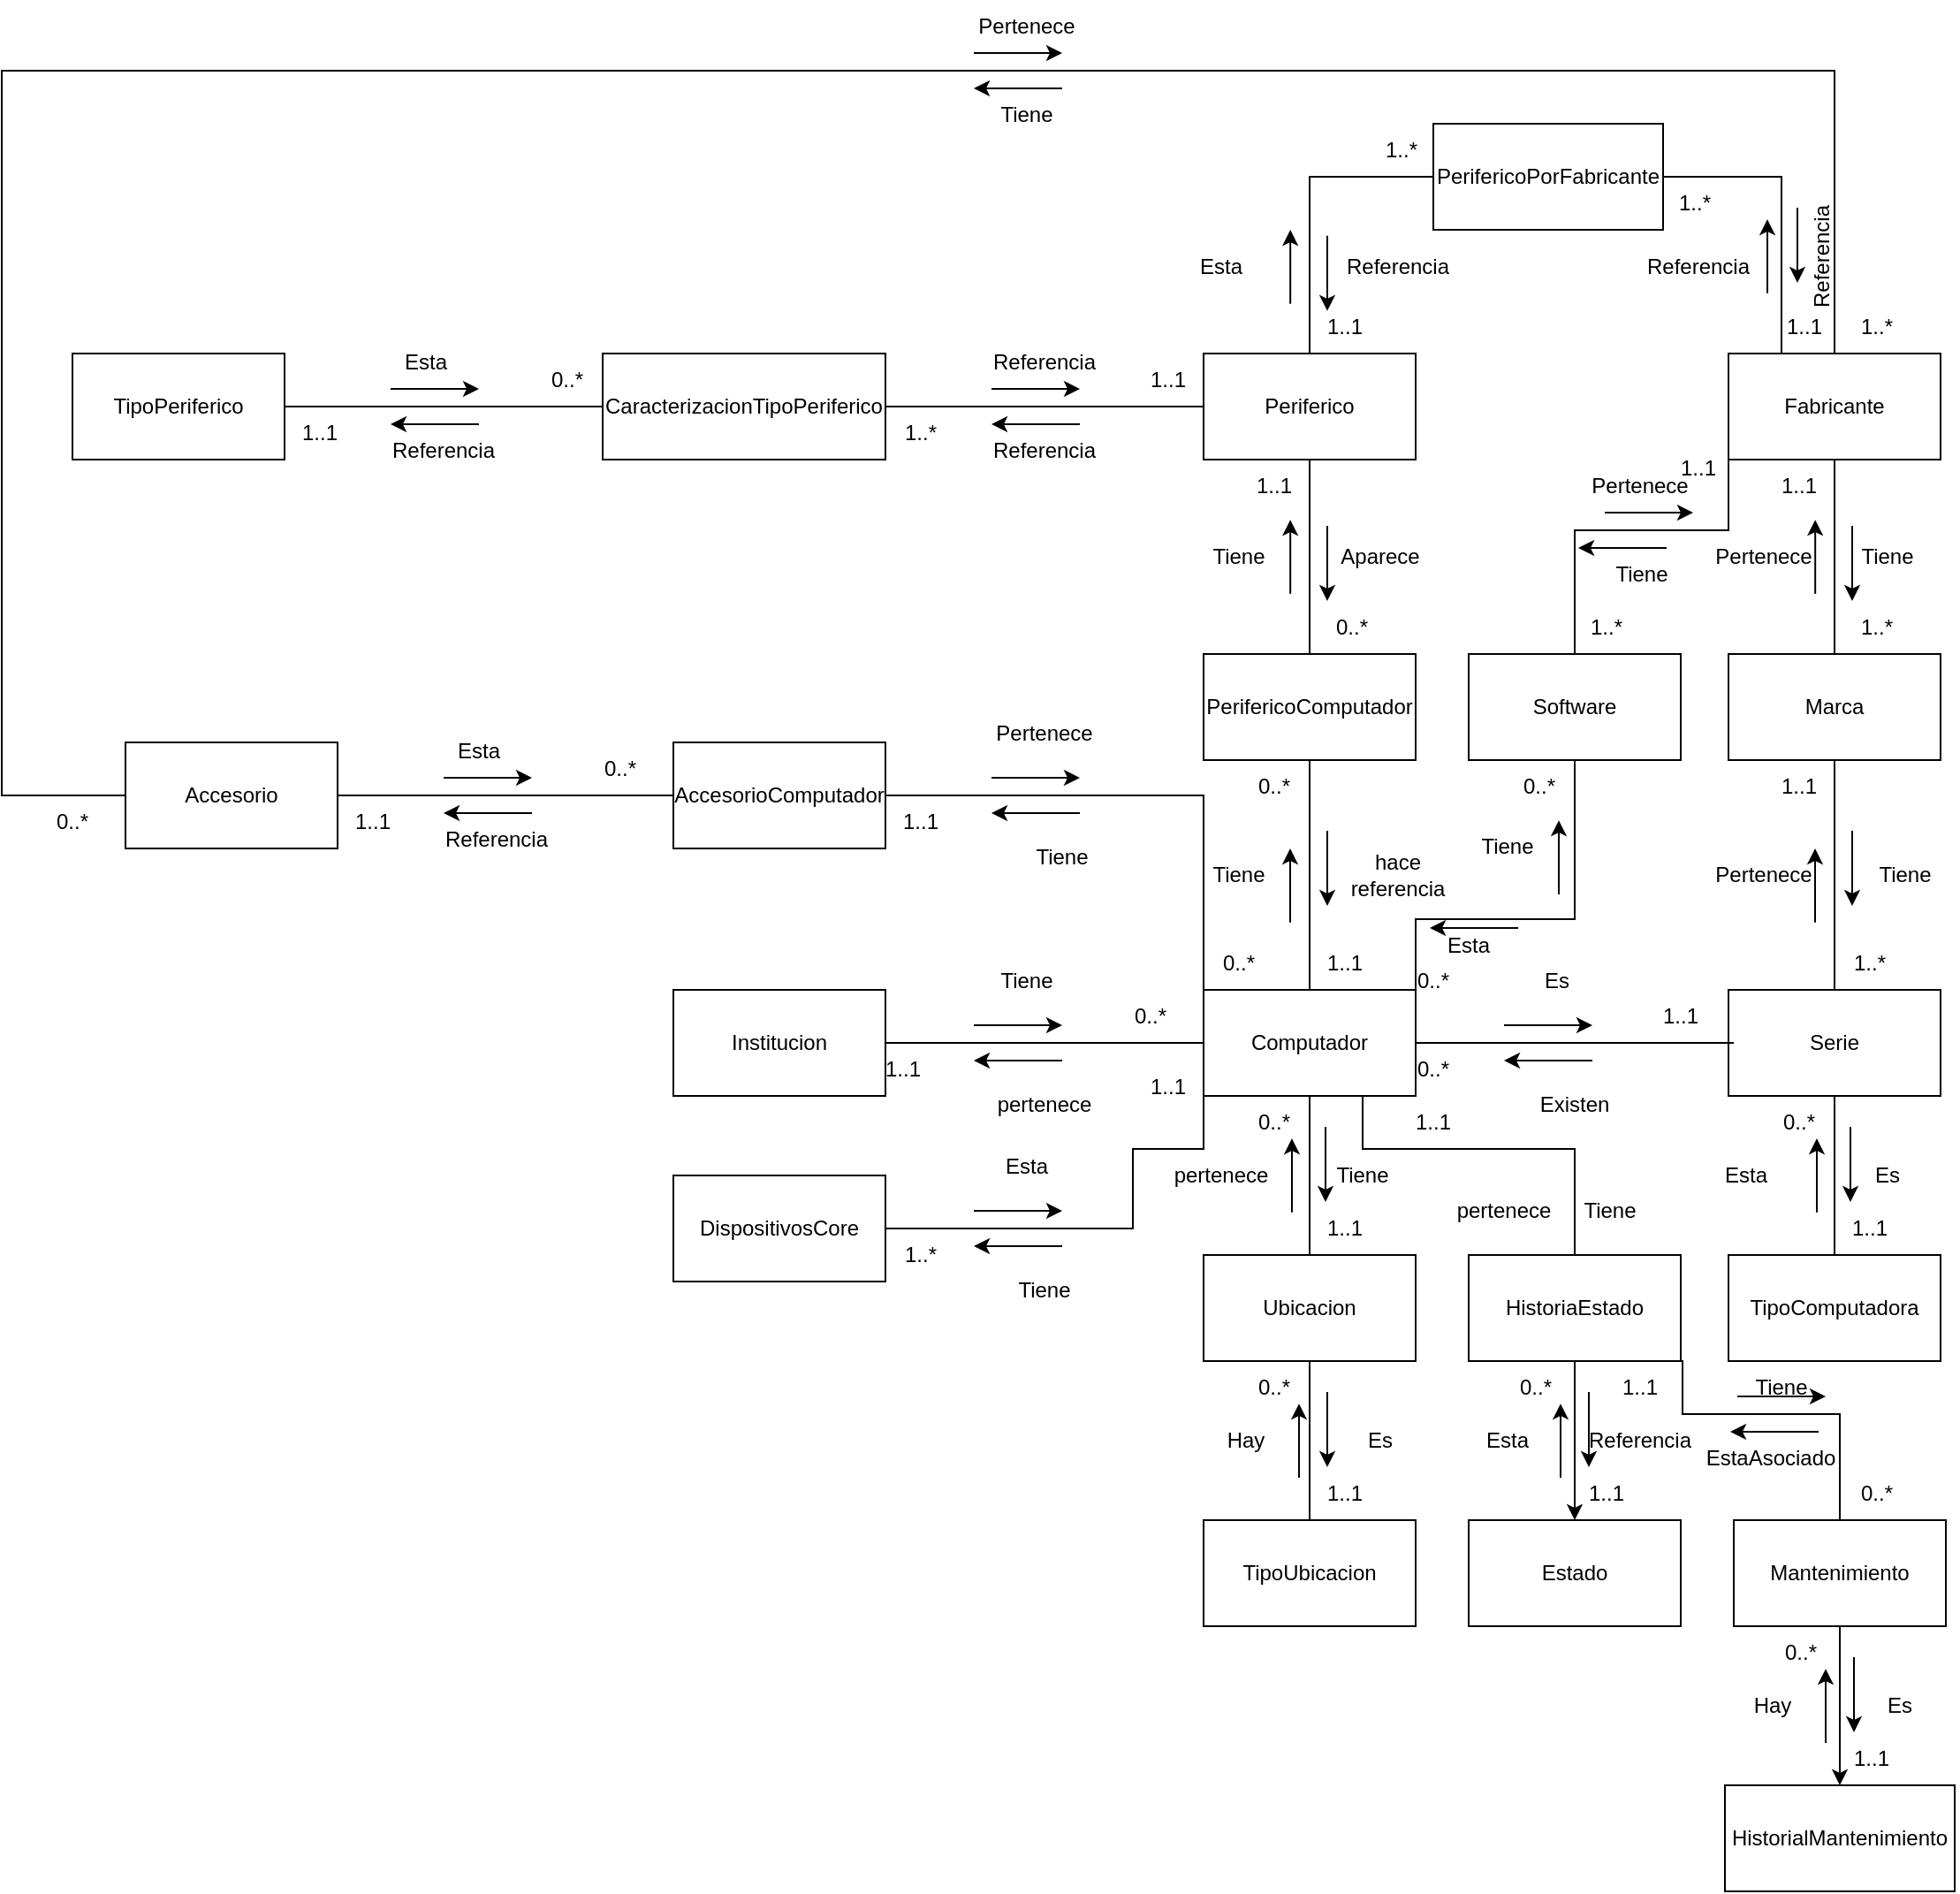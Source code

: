 <mxfile version="23.0.2" type="device">
  <diagram name="Página-1" id="yrsyF7xbTW9cKV-mN7vM">
    <mxGraphModel dx="1707" dy="1727" grid="1" gridSize="10" guides="1" tooltips="1" connect="1" arrows="1" fold="1" page="1" pageScale="1" pageWidth="827" pageHeight="1169" background="none" math="0" shadow="0">
      <root>
        <mxCell id="0" />
        <mxCell id="1" parent="0" />
        <mxCell id="p-P-bQlWlqY3-Nhq7Zaw-13" style="edgeStyle=orthogonalEdgeStyle;rounded=0;orthogonalLoop=1;jettySize=auto;html=1;exitX=0.5;exitY=1;exitDx=0;exitDy=0;endArrow=none;endFill=0;" parent="1" source="p-P-bQlWlqY3-Nhq7Zaw-1" target="p-P-bQlWlqY3-Nhq7Zaw-12" edge="1">
          <mxGeometry relative="1" as="geometry" />
        </mxCell>
        <mxCell id="p-P-bQlWlqY3-Nhq7Zaw-64" style="edgeStyle=orthogonalEdgeStyle;rounded=0;orthogonalLoop=1;jettySize=auto;html=1;exitX=1;exitY=0.5;exitDx=0;exitDy=0;entryX=0;entryY=0.5;entryDx=0;entryDy=0;endArrow=none;endFill=0;" parent="1" source="p-P-bQlWlqY3-Nhq7Zaw-1" target="p-P-bQlWlqY3-Nhq7Zaw-63" edge="1">
          <mxGeometry relative="1" as="geometry" />
        </mxCell>
        <mxCell id="p-P-bQlWlqY3-Nhq7Zaw-150" style="edgeStyle=orthogonalEdgeStyle;rounded=0;orthogonalLoop=1;jettySize=auto;html=1;exitX=0.75;exitY=1;exitDx=0;exitDy=0;entryX=0.5;entryY=0;entryDx=0;entryDy=0;endArrow=none;endFill=0;" parent="1" source="p-P-bQlWlqY3-Nhq7Zaw-1" target="p-P-bQlWlqY3-Nhq7Zaw-147" edge="1">
          <mxGeometry relative="1" as="geometry">
            <Array as="points">
              <mxPoint x="480" y="250" />
              <mxPoint x="600" y="250" />
            </Array>
          </mxGeometry>
        </mxCell>
        <mxCell id="p-P-bQlWlqY3-Nhq7Zaw-1" value="Computador" style="rounded=0;whiteSpace=wrap;html=1;" parent="1" vertex="1">
          <mxGeometry x="390" y="160" width="120" height="60" as="geometry" />
        </mxCell>
        <mxCell id="p-P-bQlWlqY3-Nhq7Zaw-3" style="edgeStyle=orthogonalEdgeStyle;rounded=0;orthogonalLoop=1;jettySize=auto;html=1;exitX=1;exitY=0.5;exitDx=0;exitDy=0;entryX=0;entryY=0.5;entryDx=0;entryDy=0;endArrow=none;endFill=0;" parent="1" source="p-P-bQlWlqY3-Nhq7Zaw-2" target="p-P-bQlWlqY3-Nhq7Zaw-1" edge="1">
          <mxGeometry relative="1" as="geometry" />
        </mxCell>
        <mxCell id="p-P-bQlWlqY3-Nhq7Zaw-2" value="Institucion" style="rounded=0;whiteSpace=wrap;html=1;" parent="1" vertex="1">
          <mxGeometry x="90" y="160" width="120" height="60" as="geometry" />
        </mxCell>
        <mxCell id="p-P-bQlWlqY3-Nhq7Zaw-4" value="0..*" style="text;html=1;align=center;verticalAlign=middle;whiteSpace=wrap;rounded=0;" parent="1" vertex="1">
          <mxGeometry x="330" y="160" width="60" height="30" as="geometry" />
        </mxCell>
        <mxCell id="p-P-bQlWlqY3-Nhq7Zaw-6" value="Tiene" style="text;html=1;align=center;verticalAlign=middle;whiteSpace=wrap;rounded=0;" parent="1" vertex="1">
          <mxGeometry x="260" y="140" width="60" height="30" as="geometry" />
        </mxCell>
        <mxCell id="p-P-bQlWlqY3-Nhq7Zaw-7" value="" style="endArrow=classic;html=1;rounded=0;" parent="1" edge="1">
          <mxGeometry width="50" height="50" relative="1" as="geometry">
            <mxPoint x="260" y="180" as="sourcePoint" />
            <mxPoint x="310" y="180" as="targetPoint" />
          </mxGeometry>
        </mxCell>
        <mxCell id="p-P-bQlWlqY3-Nhq7Zaw-9" value="pertenece" style="text;html=1;align=center;verticalAlign=middle;whiteSpace=wrap;rounded=0;" parent="1" vertex="1">
          <mxGeometry x="270" y="210" width="60" height="30" as="geometry" />
        </mxCell>
        <mxCell id="p-P-bQlWlqY3-Nhq7Zaw-10" value="" style="endArrow=classic;html=1;rounded=0;" parent="1" edge="1">
          <mxGeometry width="50" height="50" relative="1" as="geometry">
            <mxPoint x="310" y="200" as="sourcePoint" />
            <mxPoint x="260" y="200" as="targetPoint" />
          </mxGeometry>
        </mxCell>
        <mxCell id="p-P-bQlWlqY3-Nhq7Zaw-11" value="1..1" style="text;html=1;align=center;verticalAlign=middle;whiteSpace=wrap;rounded=0;" parent="1" vertex="1">
          <mxGeometry x="190" y="190" width="60" height="30" as="geometry" />
        </mxCell>
        <mxCell id="p-P-bQlWlqY3-Nhq7Zaw-18" style="edgeStyle=orthogonalEdgeStyle;rounded=0;orthogonalLoop=1;jettySize=auto;html=1;exitX=0.5;exitY=1;exitDx=0;exitDy=0;endArrow=none;endFill=0;" parent="1" source="p-P-bQlWlqY3-Nhq7Zaw-12" target="p-P-bQlWlqY3-Nhq7Zaw-17" edge="1">
          <mxGeometry relative="1" as="geometry" />
        </mxCell>
        <mxCell id="p-P-bQlWlqY3-Nhq7Zaw-12" value="Ubicacion" style="rounded=0;whiteSpace=wrap;html=1;" parent="1" vertex="1">
          <mxGeometry x="390" y="310" width="120" height="60" as="geometry" />
        </mxCell>
        <mxCell id="p-P-bQlWlqY3-Nhq7Zaw-14" value="Tiene" style="text;html=1;align=center;verticalAlign=middle;whiteSpace=wrap;rounded=0;" parent="1" vertex="1">
          <mxGeometry x="450" y="250" width="60" height="30" as="geometry" />
        </mxCell>
        <mxCell id="p-P-bQlWlqY3-Nhq7Zaw-15" value="0..*" style="text;html=1;align=center;verticalAlign=middle;whiteSpace=wrap;rounded=0;" parent="1" vertex="1">
          <mxGeometry x="400" y="220" width="60" height="30" as="geometry" />
        </mxCell>
        <mxCell id="p-P-bQlWlqY3-Nhq7Zaw-16" value="1..1" style="text;html=1;align=center;verticalAlign=middle;whiteSpace=wrap;rounded=0;" parent="1" vertex="1">
          <mxGeometry x="440" y="280" width="60" height="30" as="geometry" />
        </mxCell>
        <mxCell id="p-P-bQlWlqY3-Nhq7Zaw-17" value="TipoUbicacion" style="rounded=0;whiteSpace=wrap;html=1;" parent="1" vertex="1">
          <mxGeometry x="390" y="460" width="120" height="60" as="geometry" />
        </mxCell>
        <mxCell id="p-P-bQlWlqY3-Nhq7Zaw-19" value="Es" style="text;html=1;align=center;verticalAlign=middle;whiteSpace=wrap;rounded=0;" parent="1" vertex="1">
          <mxGeometry x="460" y="400" width="60" height="30" as="geometry" />
        </mxCell>
        <mxCell id="p-P-bQlWlqY3-Nhq7Zaw-20" value="" style="endArrow=classic;html=1;rounded=0;" parent="1" edge="1">
          <mxGeometry width="50" height="50" relative="1" as="geometry">
            <mxPoint x="459" y="237.5" as="sourcePoint" />
            <mxPoint x="459" y="280" as="targetPoint" />
          </mxGeometry>
        </mxCell>
        <mxCell id="p-P-bQlWlqY3-Nhq7Zaw-21" value="" style="endArrow=classic;html=1;rounded=0;" parent="1" edge="1">
          <mxGeometry width="50" height="50" relative="1" as="geometry">
            <mxPoint x="440" y="285.93" as="sourcePoint" />
            <mxPoint x="440" y="244.06" as="targetPoint" />
          </mxGeometry>
        </mxCell>
        <mxCell id="p-P-bQlWlqY3-Nhq7Zaw-22" value="0..*" style="text;html=1;align=center;verticalAlign=middle;whiteSpace=wrap;rounded=0;" parent="1" vertex="1">
          <mxGeometry x="400" y="370" width="60" height="30" as="geometry" />
        </mxCell>
        <mxCell id="p-P-bQlWlqY3-Nhq7Zaw-23" value="1..1" style="text;html=1;align=center;verticalAlign=middle;whiteSpace=wrap;rounded=0;" parent="1" vertex="1">
          <mxGeometry x="440" y="430" width="60" height="30" as="geometry" />
        </mxCell>
        <mxCell id="p-P-bQlWlqY3-Nhq7Zaw-24" value="pertenece" style="text;html=1;align=center;verticalAlign=middle;whiteSpace=wrap;rounded=0;" parent="1" vertex="1">
          <mxGeometry x="370" y="250" width="60" height="30" as="geometry" />
        </mxCell>
        <mxCell id="p-P-bQlWlqY3-Nhq7Zaw-25" value="Hay" style="text;html=1;align=center;verticalAlign=middle;whiteSpace=wrap;rounded=0;" parent="1" vertex="1">
          <mxGeometry x="384" y="400" width="60" height="30" as="geometry" />
        </mxCell>
        <mxCell id="p-P-bQlWlqY3-Nhq7Zaw-26" value="" style="endArrow=classic;html=1;rounded=0;" parent="1" edge="1">
          <mxGeometry width="50" height="50" relative="1" as="geometry">
            <mxPoint x="460" y="387.5" as="sourcePoint" />
            <mxPoint x="460" y="430" as="targetPoint" />
          </mxGeometry>
        </mxCell>
        <mxCell id="p-P-bQlWlqY3-Nhq7Zaw-27" value="" style="endArrow=classic;html=1;rounded=0;" parent="1" edge="1">
          <mxGeometry width="50" height="50" relative="1" as="geometry">
            <mxPoint x="444" y="435.94" as="sourcePoint" />
            <mxPoint x="444" y="394.07" as="targetPoint" />
          </mxGeometry>
        </mxCell>
        <mxCell id="p-P-bQlWlqY3-Nhq7Zaw-38" style="edgeStyle=orthogonalEdgeStyle;rounded=0;orthogonalLoop=1;jettySize=auto;html=1;exitX=0.5;exitY=1;exitDx=0;exitDy=0;endArrow=none;endFill=0;" parent="1" source="p-P-bQlWlqY3-Nhq7Zaw-28" target="p-P-bQlWlqY3-Nhq7Zaw-37" edge="1">
          <mxGeometry relative="1" as="geometry" />
        </mxCell>
        <mxCell id="DqDOSb0DmfIIJqgZ3HQb-17" style="edgeStyle=orthogonalEdgeStyle;rounded=0;orthogonalLoop=1;jettySize=auto;html=1;exitX=0.5;exitY=0;exitDx=0;exitDy=0;entryX=0;entryY=0.5;entryDx=0;entryDy=0;endArrow=none;endFill=0;" edge="1" parent="1" source="p-P-bQlWlqY3-Nhq7Zaw-28" target="DqDOSb0DmfIIJqgZ3HQb-16">
          <mxGeometry relative="1" as="geometry" />
        </mxCell>
        <mxCell id="p-P-bQlWlqY3-Nhq7Zaw-28" value="Periferico" style="rounded=0;whiteSpace=wrap;html=1;" parent="1" vertex="1">
          <mxGeometry x="390" y="-200" width="120" height="60" as="geometry" />
        </mxCell>
        <mxCell id="p-P-bQlWlqY3-Nhq7Zaw-31" value="Tiene" style="text;html=1;align=center;verticalAlign=middle;whiteSpace=wrap;rounded=0;" parent="1" vertex="1">
          <mxGeometry x="380" y="80" width="60" height="30" as="geometry" />
        </mxCell>
        <mxCell id="p-P-bQlWlqY3-Nhq7Zaw-32" value="hace referencia" style="text;html=1;align=center;verticalAlign=middle;whiteSpace=wrap;rounded=0;rotation=0;" parent="1" vertex="1">
          <mxGeometry x="470" y="80" width="60" height="30" as="geometry" />
        </mxCell>
        <mxCell id="p-P-bQlWlqY3-Nhq7Zaw-33" value="" style="endArrow=classic;html=1;rounded=0;" parent="1" edge="1">
          <mxGeometry width="50" height="50" relative="1" as="geometry">
            <mxPoint x="439" y="121.87" as="sourcePoint" />
            <mxPoint x="439" y="80" as="targetPoint" />
          </mxGeometry>
        </mxCell>
        <mxCell id="p-P-bQlWlqY3-Nhq7Zaw-34" value="" style="endArrow=classic;html=1;rounded=0;" parent="1" edge="1">
          <mxGeometry width="50" height="50" relative="1" as="geometry">
            <mxPoint x="460" y="70" as="sourcePoint" />
            <mxPoint x="460" y="112.5" as="targetPoint" />
          </mxGeometry>
        </mxCell>
        <mxCell id="p-P-bQlWlqY3-Nhq7Zaw-35" value="0..*" style="text;html=1;align=center;verticalAlign=middle;whiteSpace=wrap;rounded=0;" parent="1" vertex="1">
          <mxGeometry x="400" y="30" width="60" height="30" as="geometry" />
        </mxCell>
        <mxCell id="p-P-bQlWlqY3-Nhq7Zaw-36" value="1..1" style="text;html=1;align=center;verticalAlign=middle;whiteSpace=wrap;rounded=0;" parent="1" vertex="1">
          <mxGeometry x="440" y="130" width="60" height="30" as="geometry" />
        </mxCell>
        <mxCell id="p-P-bQlWlqY3-Nhq7Zaw-39" style="edgeStyle=orthogonalEdgeStyle;rounded=0;orthogonalLoop=1;jettySize=auto;html=1;exitX=0.5;exitY=1;exitDx=0;exitDy=0;endArrow=none;endFill=0;" parent="1" source="p-P-bQlWlqY3-Nhq7Zaw-37" target="p-P-bQlWlqY3-Nhq7Zaw-1" edge="1">
          <mxGeometry relative="1" as="geometry" />
        </mxCell>
        <mxCell id="p-P-bQlWlqY3-Nhq7Zaw-37" value="PerifericoComputador" style="rounded=0;whiteSpace=wrap;html=1;" parent="1" vertex="1">
          <mxGeometry x="390" y="-30" width="120" height="60" as="geometry" />
        </mxCell>
        <mxCell id="p-P-bQlWlqY3-Nhq7Zaw-40" value="Tiene" style="text;html=1;align=center;verticalAlign=middle;whiteSpace=wrap;rounded=0;" parent="1" vertex="1">
          <mxGeometry x="380" y="-100" width="60" height="30" as="geometry" />
        </mxCell>
        <mxCell id="p-P-bQlWlqY3-Nhq7Zaw-41" value="" style="endArrow=classic;html=1;rounded=0;" parent="1" edge="1">
          <mxGeometry width="50" height="50" relative="1" as="geometry">
            <mxPoint x="439.09" y="-64.06" as="sourcePoint" />
            <mxPoint x="439.09" y="-105.93" as="targetPoint" />
          </mxGeometry>
        </mxCell>
        <mxCell id="p-P-bQlWlqY3-Nhq7Zaw-42" value="1..1" style="text;html=1;align=center;verticalAlign=middle;whiteSpace=wrap;rounded=0;" parent="1" vertex="1">
          <mxGeometry x="400" y="-140" width="60" height="30" as="geometry" />
        </mxCell>
        <mxCell id="p-P-bQlWlqY3-Nhq7Zaw-43" value="Aparece" style="text;html=1;align=center;verticalAlign=middle;whiteSpace=wrap;rounded=0;rotation=0;" parent="1" vertex="1">
          <mxGeometry x="460" y="-100" width="60" height="30" as="geometry" />
        </mxCell>
        <mxCell id="p-P-bQlWlqY3-Nhq7Zaw-44" value="0..*" style="text;html=1;align=center;verticalAlign=middle;whiteSpace=wrap;rounded=0;" parent="1" vertex="1">
          <mxGeometry x="444" y="-60" width="60" height="30" as="geometry" />
        </mxCell>
        <mxCell id="p-P-bQlWlqY3-Nhq7Zaw-45" value="" style="endArrow=classic;html=1;rounded=0;" parent="1" edge="1">
          <mxGeometry width="50" height="50" relative="1" as="geometry">
            <mxPoint x="460" y="-102.5" as="sourcePoint" />
            <mxPoint x="460" y="-60" as="targetPoint" />
          </mxGeometry>
        </mxCell>
        <mxCell id="p-P-bQlWlqY3-Nhq7Zaw-47" style="edgeStyle=orthogonalEdgeStyle;rounded=0;orthogonalLoop=1;jettySize=auto;html=1;exitX=1;exitY=0.5;exitDx=0;exitDy=0;entryX=0;entryY=0.5;entryDx=0;entryDy=0;endArrow=none;endFill=0;" parent="1" source="p-P-bQlWlqY3-Nhq7Zaw-55" target="p-P-bQlWlqY3-Nhq7Zaw-28" edge="1">
          <mxGeometry relative="1" as="geometry" />
        </mxCell>
        <mxCell id="p-P-bQlWlqY3-Nhq7Zaw-46" value="TipoPeriferico" style="rounded=0;whiteSpace=wrap;html=1;" parent="1" vertex="1">
          <mxGeometry x="-250" y="-200" width="120" height="60" as="geometry" />
        </mxCell>
        <mxCell id="p-P-bQlWlqY3-Nhq7Zaw-49" value="0..*" style="text;html=1;align=center;verticalAlign=middle;whiteSpace=wrap;rounded=0;" parent="1" vertex="1">
          <mxGeometry y="-200" width="60" height="30" as="geometry" />
        </mxCell>
        <mxCell id="p-P-bQlWlqY3-Nhq7Zaw-50" value="Esta" style="text;html=1;align=center;verticalAlign=middle;whiteSpace=wrap;rounded=0;" parent="1" vertex="1">
          <mxGeometry x="-80" y="-210" width="60" height="30" as="geometry" />
        </mxCell>
        <mxCell id="p-P-bQlWlqY3-Nhq7Zaw-51" value="" style="endArrow=classic;html=1;rounded=0;" parent="1" edge="1">
          <mxGeometry width="50" height="50" relative="1" as="geometry">
            <mxPoint x="-70" y="-180" as="sourcePoint" />
            <mxPoint x="-20" y="-180" as="targetPoint" />
          </mxGeometry>
        </mxCell>
        <mxCell id="p-P-bQlWlqY3-Nhq7Zaw-52" value="Referencia" style="text;html=1;align=center;verticalAlign=middle;whiteSpace=wrap;rounded=0;" parent="1" vertex="1">
          <mxGeometry x="-70" y="-160" width="60" height="30" as="geometry" />
        </mxCell>
        <mxCell id="p-P-bQlWlqY3-Nhq7Zaw-53" value="" style="endArrow=classic;html=1;rounded=0;" parent="1" edge="1">
          <mxGeometry width="50" height="50" relative="1" as="geometry">
            <mxPoint x="-20" y="-160" as="sourcePoint" />
            <mxPoint x="-70" y="-160" as="targetPoint" />
          </mxGeometry>
        </mxCell>
        <mxCell id="p-P-bQlWlqY3-Nhq7Zaw-54" value="1..1" style="text;html=1;align=center;verticalAlign=middle;whiteSpace=wrap;rounded=0;" parent="1" vertex="1">
          <mxGeometry x="-140" y="-170" width="60" height="30" as="geometry" />
        </mxCell>
        <mxCell id="p-P-bQlWlqY3-Nhq7Zaw-56" value="" style="edgeStyle=orthogonalEdgeStyle;rounded=0;orthogonalLoop=1;jettySize=auto;html=1;exitX=1;exitY=0.5;exitDx=0;exitDy=0;entryX=0;entryY=0.5;entryDx=0;entryDy=0;endArrow=none;endFill=0;" parent="1" source="p-P-bQlWlqY3-Nhq7Zaw-46" target="p-P-bQlWlqY3-Nhq7Zaw-55" edge="1">
          <mxGeometry relative="1" as="geometry">
            <mxPoint x="20" y="-170" as="sourcePoint" />
            <mxPoint x="390" y="-170" as="targetPoint" />
          </mxGeometry>
        </mxCell>
        <mxCell id="p-P-bQlWlqY3-Nhq7Zaw-55" value="CaracterizacionTipoPeriferico" style="rounded=0;whiteSpace=wrap;html=1;" parent="1" vertex="1">
          <mxGeometry x="50" y="-200" width="160" height="60" as="geometry" />
        </mxCell>
        <mxCell id="p-P-bQlWlqY3-Nhq7Zaw-57" value="1..1" style="text;html=1;align=center;verticalAlign=middle;whiteSpace=wrap;rounded=0;" parent="1" vertex="1">
          <mxGeometry x="340" y="-200" width="60" height="30" as="geometry" />
        </mxCell>
        <mxCell id="p-P-bQlWlqY3-Nhq7Zaw-58" value="Referencia" style="text;html=1;align=center;verticalAlign=middle;whiteSpace=wrap;rounded=0;" parent="1" vertex="1">
          <mxGeometry x="270" y="-210" width="60" height="30" as="geometry" />
        </mxCell>
        <mxCell id="p-P-bQlWlqY3-Nhq7Zaw-59" value="" style="endArrow=classic;html=1;rounded=0;" parent="1" edge="1">
          <mxGeometry width="50" height="50" relative="1" as="geometry">
            <mxPoint x="270" y="-180" as="sourcePoint" />
            <mxPoint x="320" y="-180" as="targetPoint" />
          </mxGeometry>
        </mxCell>
        <mxCell id="p-P-bQlWlqY3-Nhq7Zaw-60" value="Referencia" style="text;html=1;align=center;verticalAlign=middle;whiteSpace=wrap;rounded=0;" parent="1" vertex="1">
          <mxGeometry x="270" y="-160" width="60" height="30" as="geometry" />
        </mxCell>
        <mxCell id="p-P-bQlWlqY3-Nhq7Zaw-61" value="" style="endArrow=classic;html=1;rounded=0;" parent="1" edge="1">
          <mxGeometry width="50" height="50" relative="1" as="geometry">
            <mxPoint x="320" y="-160" as="sourcePoint" />
            <mxPoint x="270" y="-160" as="targetPoint" />
          </mxGeometry>
        </mxCell>
        <mxCell id="p-P-bQlWlqY3-Nhq7Zaw-62" value="1..*" style="text;html=1;align=center;verticalAlign=middle;whiteSpace=wrap;rounded=0;" parent="1" vertex="1">
          <mxGeometry x="200" y="-170" width="60" height="30" as="geometry" />
        </mxCell>
        <mxCell id="p-P-bQlWlqY3-Nhq7Zaw-101" style="edgeStyle=orthogonalEdgeStyle;rounded=0;orthogonalLoop=1;jettySize=auto;html=1;exitX=0.5;exitY=1;exitDx=0;exitDy=0;endArrow=none;endFill=0;" parent="1" source="p-P-bQlWlqY3-Nhq7Zaw-63" target="p-P-bQlWlqY3-Nhq7Zaw-100" edge="1">
          <mxGeometry relative="1" as="geometry" />
        </mxCell>
        <mxCell id="p-P-bQlWlqY3-Nhq7Zaw-63" value="Serie" style="rounded=0;whiteSpace=wrap;html=1;" parent="1" vertex="1">
          <mxGeometry x="687" y="160" width="120" height="60" as="geometry" />
        </mxCell>
        <mxCell id="p-P-bQlWlqY3-Nhq7Zaw-69" style="edgeStyle=orthogonalEdgeStyle;rounded=0;orthogonalLoop=1;jettySize=auto;html=1;exitX=0.5;exitY=1;exitDx=0;exitDy=0;endArrow=none;endFill=0;" parent="1" source="p-P-bQlWlqY3-Nhq7Zaw-65" target="p-P-bQlWlqY3-Nhq7Zaw-63" edge="1">
          <mxGeometry relative="1" as="geometry" />
        </mxCell>
        <mxCell id="p-P-bQlWlqY3-Nhq7Zaw-65" value="Marca" style="rounded=0;whiteSpace=wrap;html=1;" parent="1" vertex="1">
          <mxGeometry x="687" y="-30" width="120" height="60" as="geometry" />
        </mxCell>
        <mxCell id="p-P-bQlWlqY3-Nhq7Zaw-70" style="edgeStyle=orthogonalEdgeStyle;rounded=0;orthogonalLoop=1;jettySize=auto;html=1;exitX=0.5;exitY=1;exitDx=0;exitDy=0;endArrow=none;endFill=0;" parent="1" source="p-P-bQlWlqY3-Nhq7Zaw-66" target="p-P-bQlWlqY3-Nhq7Zaw-65" edge="1">
          <mxGeometry relative="1" as="geometry" />
        </mxCell>
        <mxCell id="p-P-bQlWlqY3-Nhq7Zaw-142" style="edgeStyle=orthogonalEdgeStyle;rounded=0;orthogonalLoop=1;jettySize=auto;html=1;exitX=0.5;exitY=0;exitDx=0;exitDy=0;entryX=0;entryY=0.5;entryDx=0;entryDy=0;endArrow=none;endFill=0;" parent="1" source="p-P-bQlWlqY3-Nhq7Zaw-66" target="p-P-bQlWlqY3-Nhq7Zaw-121" edge="1">
          <mxGeometry relative="1" as="geometry">
            <Array as="points">
              <mxPoint x="747" y="-360" />
              <mxPoint x="-290" y="-360" />
              <mxPoint x="-290" y="50" />
            </Array>
          </mxGeometry>
        </mxCell>
        <mxCell id="DqDOSb0DmfIIJqgZ3HQb-18" style="edgeStyle=orthogonalEdgeStyle;rounded=0;orthogonalLoop=1;jettySize=auto;html=1;exitX=0.25;exitY=0;exitDx=0;exitDy=0;entryX=1;entryY=0.5;entryDx=0;entryDy=0;endArrow=none;endFill=0;" edge="1" parent="1" source="p-P-bQlWlqY3-Nhq7Zaw-66" target="DqDOSb0DmfIIJqgZ3HQb-16">
          <mxGeometry relative="1" as="geometry" />
        </mxCell>
        <mxCell id="p-P-bQlWlqY3-Nhq7Zaw-66" value="Fabricante" style="rounded=0;whiteSpace=wrap;html=1;" parent="1" vertex="1">
          <mxGeometry x="687" y="-200" width="120" height="60" as="geometry" />
        </mxCell>
        <mxCell id="p-P-bQlWlqY3-Nhq7Zaw-72" value="Pertenece" style="text;html=1;align=center;verticalAlign=middle;whiteSpace=wrap;rounded=0;" parent="1" vertex="1">
          <mxGeometry x="677" y="-100" width="60" height="30" as="geometry" />
        </mxCell>
        <mxCell id="p-P-bQlWlqY3-Nhq7Zaw-73" value="" style="endArrow=classic;html=1;rounded=0;" parent="1" edge="1">
          <mxGeometry width="50" height="50" relative="1" as="geometry">
            <mxPoint x="736.09" y="-64.06" as="sourcePoint" />
            <mxPoint x="736.09" y="-105.93" as="targetPoint" />
          </mxGeometry>
        </mxCell>
        <mxCell id="p-P-bQlWlqY3-Nhq7Zaw-74" value="1..1" style="text;html=1;align=center;verticalAlign=middle;whiteSpace=wrap;rounded=0;" parent="1" vertex="1">
          <mxGeometry x="697" y="-140" width="60" height="30" as="geometry" />
        </mxCell>
        <mxCell id="p-P-bQlWlqY3-Nhq7Zaw-75" value="Tiene" style="text;html=1;align=center;verticalAlign=middle;whiteSpace=wrap;rounded=0;rotation=0;" parent="1" vertex="1">
          <mxGeometry x="747" y="-100" width="60" height="30" as="geometry" />
        </mxCell>
        <mxCell id="p-P-bQlWlqY3-Nhq7Zaw-76" value="1..*" style="text;html=1;align=center;verticalAlign=middle;whiteSpace=wrap;rounded=0;" parent="1" vertex="1">
          <mxGeometry x="741" y="-60" width="60" height="30" as="geometry" />
        </mxCell>
        <mxCell id="p-P-bQlWlqY3-Nhq7Zaw-77" value="" style="endArrow=classic;html=1;rounded=0;" parent="1" edge="1">
          <mxGeometry width="50" height="50" relative="1" as="geometry">
            <mxPoint x="757" y="-102.5" as="sourcePoint" />
            <mxPoint x="757" y="-60" as="targetPoint" />
          </mxGeometry>
        </mxCell>
        <mxCell id="p-P-bQlWlqY3-Nhq7Zaw-78" value="Pertenece" style="text;html=1;align=center;verticalAlign=middle;whiteSpace=wrap;rounded=0;" parent="1" vertex="1">
          <mxGeometry x="677" y="80" width="60" height="30" as="geometry" />
        </mxCell>
        <mxCell id="p-P-bQlWlqY3-Nhq7Zaw-79" value="Tiene" style="text;html=1;align=center;verticalAlign=middle;whiteSpace=wrap;rounded=0;rotation=0;" parent="1" vertex="1">
          <mxGeometry x="757" y="80" width="60" height="30" as="geometry" />
        </mxCell>
        <mxCell id="p-P-bQlWlqY3-Nhq7Zaw-80" value="" style="endArrow=classic;html=1;rounded=0;" parent="1" edge="1">
          <mxGeometry width="50" height="50" relative="1" as="geometry">
            <mxPoint x="736" y="121.87" as="sourcePoint" />
            <mxPoint x="736" y="80" as="targetPoint" />
          </mxGeometry>
        </mxCell>
        <mxCell id="p-P-bQlWlqY3-Nhq7Zaw-81" value="" style="endArrow=classic;html=1;rounded=0;" parent="1" edge="1">
          <mxGeometry width="50" height="50" relative="1" as="geometry">
            <mxPoint x="757" y="70" as="sourcePoint" />
            <mxPoint x="757" y="112.5" as="targetPoint" />
          </mxGeometry>
        </mxCell>
        <mxCell id="p-P-bQlWlqY3-Nhq7Zaw-82" value="1..1" style="text;html=1;align=center;verticalAlign=middle;whiteSpace=wrap;rounded=0;" parent="1" vertex="1">
          <mxGeometry x="697" y="30" width="60" height="30" as="geometry" />
        </mxCell>
        <mxCell id="p-P-bQlWlqY3-Nhq7Zaw-83" value="1..*" style="text;html=1;align=center;verticalAlign=middle;whiteSpace=wrap;rounded=0;" parent="1" vertex="1">
          <mxGeometry x="737" y="130" width="60" height="30" as="geometry" />
        </mxCell>
        <mxCell id="p-P-bQlWlqY3-Nhq7Zaw-85" style="edgeStyle=orthogonalEdgeStyle;rounded=0;orthogonalLoop=1;jettySize=auto;html=1;exitX=1;exitY=0.5;exitDx=0;exitDy=0;entryX=0;entryY=0.5;entryDx=0;entryDy=0;endArrow=none;endFill=0;" parent="1" edge="1">
          <mxGeometry relative="1" as="geometry">
            <mxPoint x="510" y="190" as="sourcePoint" />
            <mxPoint x="690" y="190" as="targetPoint" />
          </mxGeometry>
        </mxCell>
        <mxCell id="p-P-bQlWlqY3-Nhq7Zaw-86" value="1..1" style="text;html=1;align=center;verticalAlign=middle;whiteSpace=wrap;rounded=0;" parent="1" vertex="1">
          <mxGeometry x="630" y="160" width="60" height="30" as="geometry" />
        </mxCell>
        <mxCell id="p-P-bQlWlqY3-Nhq7Zaw-87" value="Es" style="text;html=1;align=center;verticalAlign=middle;whiteSpace=wrap;rounded=0;" parent="1" vertex="1">
          <mxGeometry x="560" y="140" width="60" height="30" as="geometry" />
        </mxCell>
        <mxCell id="p-P-bQlWlqY3-Nhq7Zaw-88" value="" style="endArrow=classic;html=1;rounded=0;" parent="1" edge="1">
          <mxGeometry width="50" height="50" relative="1" as="geometry">
            <mxPoint x="560" y="180" as="sourcePoint" />
            <mxPoint x="610" y="180" as="targetPoint" />
          </mxGeometry>
        </mxCell>
        <mxCell id="p-P-bQlWlqY3-Nhq7Zaw-89" value="Existen" style="text;html=1;align=center;verticalAlign=middle;whiteSpace=wrap;rounded=0;" parent="1" vertex="1">
          <mxGeometry x="570" y="210" width="60" height="30" as="geometry" />
        </mxCell>
        <mxCell id="p-P-bQlWlqY3-Nhq7Zaw-90" value="" style="endArrow=classic;html=1;rounded=0;" parent="1" edge="1">
          <mxGeometry width="50" height="50" relative="1" as="geometry">
            <mxPoint x="610" y="200" as="sourcePoint" />
            <mxPoint x="560" y="200" as="targetPoint" />
          </mxGeometry>
        </mxCell>
        <mxCell id="p-P-bQlWlqY3-Nhq7Zaw-91" value="0..*" style="text;html=1;align=center;verticalAlign=middle;whiteSpace=wrap;rounded=0;" parent="1" vertex="1">
          <mxGeometry x="490" y="190" width="60" height="30" as="geometry" />
        </mxCell>
        <mxCell id="p-P-bQlWlqY3-Nhq7Zaw-100" value="TipoComputadora" style="rounded=0;whiteSpace=wrap;html=1;" parent="1" vertex="1">
          <mxGeometry x="687" y="310" width="120" height="60" as="geometry" />
        </mxCell>
        <mxCell id="p-P-bQlWlqY3-Nhq7Zaw-109" value="Es" style="text;html=1;align=center;verticalAlign=middle;whiteSpace=wrap;rounded=0;" parent="1" vertex="1">
          <mxGeometry x="747" y="250" width="60" height="30" as="geometry" />
        </mxCell>
        <mxCell id="p-P-bQlWlqY3-Nhq7Zaw-110" value="0..*" style="text;html=1;align=center;verticalAlign=middle;whiteSpace=wrap;rounded=0;" parent="1" vertex="1">
          <mxGeometry x="697" y="220" width="60" height="30" as="geometry" />
        </mxCell>
        <mxCell id="p-P-bQlWlqY3-Nhq7Zaw-111" value="1..1" style="text;html=1;align=center;verticalAlign=middle;whiteSpace=wrap;rounded=0;" parent="1" vertex="1">
          <mxGeometry x="737" y="280" width="60" height="30" as="geometry" />
        </mxCell>
        <mxCell id="p-P-bQlWlqY3-Nhq7Zaw-112" value="" style="endArrow=classic;html=1;rounded=0;" parent="1" edge="1">
          <mxGeometry width="50" height="50" relative="1" as="geometry">
            <mxPoint x="756" y="237.5" as="sourcePoint" />
            <mxPoint x="756" y="280" as="targetPoint" />
          </mxGeometry>
        </mxCell>
        <mxCell id="p-P-bQlWlqY3-Nhq7Zaw-113" value="" style="endArrow=classic;html=1;rounded=0;" parent="1" edge="1">
          <mxGeometry width="50" height="50" relative="1" as="geometry">
            <mxPoint x="737" y="285.93" as="sourcePoint" />
            <mxPoint x="737" y="244.06" as="targetPoint" />
          </mxGeometry>
        </mxCell>
        <mxCell id="p-P-bQlWlqY3-Nhq7Zaw-114" value="Esta" style="text;html=1;align=center;verticalAlign=middle;whiteSpace=wrap;rounded=0;" parent="1" vertex="1">
          <mxGeometry x="667" y="250" width="60" height="30" as="geometry" />
        </mxCell>
        <mxCell id="p-P-bQlWlqY3-Nhq7Zaw-123" style="edgeStyle=orthogonalEdgeStyle;rounded=0;orthogonalLoop=1;jettySize=auto;html=1;exitX=1;exitY=0.5;exitDx=0;exitDy=0;entryX=0;entryY=0;entryDx=0;entryDy=0;endArrow=none;endFill=0;" parent="1" source="p-P-bQlWlqY3-Nhq7Zaw-120" target="p-P-bQlWlqY3-Nhq7Zaw-1" edge="1">
          <mxGeometry relative="1" as="geometry">
            <Array as="points">
              <mxPoint x="390" y="50" />
            </Array>
          </mxGeometry>
        </mxCell>
        <mxCell id="p-P-bQlWlqY3-Nhq7Zaw-120" value="AccesorioComputador" style="rounded=0;whiteSpace=wrap;html=1;" parent="1" vertex="1">
          <mxGeometry x="90" y="20" width="120" height="60" as="geometry" />
        </mxCell>
        <mxCell id="p-P-bQlWlqY3-Nhq7Zaw-122" style="edgeStyle=orthogonalEdgeStyle;rounded=0;orthogonalLoop=1;jettySize=auto;html=1;exitX=1;exitY=0.5;exitDx=0;exitDy=0;entryX=0;entryY=0.5;entryDx=0;entryDy=0;endArrow=none;endFill=0;" parent="1" source="p-P-bQlWlqY3-Nhq7Zaw-121" target="p-P-bQlWlqY3-Nhq7Zaw-120" edge="1">
          <mxGeometry relative="1" as="geometry" />
        </mxCell>
        <mxCell id="p-P-bQlWlqY3-Nhq7Zaw-121" value="Accesorio" style="rounded=0;whiteSpace=wrap;html=1;" parent="1" vertex="1">
          <mxGeometry x="-220" y="20" width="120" height="60" as="geometry" />
        </mxCell>
        <mxCell id="p-P-bQlWlqY3-Nhq7Zaw-124" value="0..*" style="text;html=1;align=center;verticalAlign=middle;whiteSpace=wrap;rounded=0;" parent="1" vertex="1">
          <mxGeometry x="30" y="20" width="60" height="30" as="geometry" />
        </mxCell>
        <mxCell id="p-P-bQlWlqY3-Nhq7Zaw-125" value="Esta" style="text;html=1;align=center;verticalAlign=middle;whiteSpace=wrap;rounded=0;" parent="1" vertex="1">
          <mxGeometry x="-50" y="10" width="60" height="30" as="geometry" />
        </mxCell>
        <mxCell id="p-P-bQlWlqY3-Nhq7Zaw-126" value="" style="endArrow=classic;html=1;rounded=0;" parent="1" edge="1">
          <mxGeometry width="50" height="50" relative="1" as="geometry">
            <mxPoint x="-40" y="40" as="sourcePoint" />
            <mxPoint x="10" y="40" as="targetPoint" />
          </mxGeometry>
        </mxCell>
        <mxCell id="p-P-bQlWlqY3-Nhq7Zaw-127" value="Referencia" style="text;html=1;align=center;verticalAlign=middle;whiteSpace=wrap;rounded=0;" parent="1" vertex="1">
          <mxGeometry x="-40" y="60" width="60" height="30" as="geometry" />
        </mxCell>
        <mxCell id="p-P-bQlWlqY3-Nhq7Zaw-128" value="" style="endArrow=classic;html=1;rounded=0;" parent="1" edge="1">
          <mxGeometry width="50" height="50" relative="1" as="geometry">
            <mxPoint x="10" y="60" as="sourcePoint" />
            <mxPoint x="-40" y="60" as="targetPoint" />
          </mxGeometry>
        </mxCell>
        <mxCell id="p-P-bQlWlqY3-Nhq7Zaw-129" value="1..1" style="text;html=1;align=center;verticalAlign=middle;whiteSpace=wrap;rounded=0;" parent="1" vertex="1">
          <mxGeometry x="-110" y="50" width="60" height="30" as="geometry" />
        </mxCell>
        <mxCell id="p-P-bQlWlqY3-Nhq7Zaw-135" value="0..*" style="text;html=1;align=center;verticalAlign=middle;whiteSpace=wrap;rounded=0;" parent="1" vertex="1">
          <mxGeometry x="380" y="130" width="60" height="30" as="geometry" />
        </mxCell>
        <mxCell id="p-P-bQlWlqY3-Nhq7Zaw-136" value="Pertenece" style="text;html=1;align=center;verticalAlign=middle;whiteSpace=wrap;rounded=0;" parent="1" vertex="1">
          <mxGeometry x="270" width="60" height="30" as="geometry" />
        </mxCell>
        <mxCell id="p-P-bQlWlqY3-Nhq7Zaw-137" value="" style="endArrow=classic;html=1;rounded=0;" parent="1" edge="1">
          <mxGeometry width="50" height="50" relative="1" as="geometry">
            <mxPoint x="270" y="40" as="sourcePoint" />
            <mxPoint x="320" y="40" as="targetPoint" />
          </mxGeometry>
        </mxCell>
        <mxCell id="p-P-bQlWlqY3-Nhq7Zaw-138" value="Tiene" style="text;html=1;align=center;verticalAlign=middle;whiteSpace=wrap;rounded=0;" parent="1" vertex="1">
          <mxGeometry x="280" y="70" width="60" height="30" as="geometry" />
        </mxCell>
        <mxCell id="p-P-bQlWlqY3-Nhq7Zaw-139" value="" style="endArrow=classic;html=1;rounded=0;" parent="1" edge="1">
          <mxGeometry width="50" height="50" relative="1" as="geometry">
            <mxPoint x="320" y="60" as="sourcePoint" />
            <mxPoint x="270" y="60" as="targetPoint" />
          </mxGeometry>
        </mxCell>
        <mxCell id="p-P-bQlWlqY3-Nhq7Zaw-140" value="1..1" style="text;html=1;align=center;verticalAlign=middle;whiteSpace=wrap;rounded=0;" parent="1" vertex="1">
          <mxGeometry x="200" y="50" width="60" height="30" as="geometry" />
        </mxCell>
        <mxCell id="p-P-bQlWlqY3-Nhq7Zaw-143" value="Pertenece" style="text;html=1;align=center;verticalAlign=middle;whiteSpace=wrap;rounded=0;" parent="1" vertex="1">
          <mxGeometry x="260" y="-400" width="60" height="30" as="geometry" />
        </mxCell>
        <mxCell id="p-P-bQlWlqY3-Nhq7Zaw-144" value="" style="endArrow=classic;html=1;rounded=0;" parent="1" edge="1">
          <mxGeometry width="50" height="50" relative="1" as="geometry">
            <mxPoint x="260" y="-370" as="sourcePoint" />
            <mxPoint x="310" y="-370" as="targetPoint" />
          </mxGeometry>
        </mxCell>
        <mxCell id="p-P-bQlWlqY3-Nhq7Zaw-145" value="Tiene" style="text;html=1;align=center;verticalAlign=middle;whiteSpace=wrap;rounded=0;" parent="1" vertex="1">
          <mxGeometry x="260" y="-350" width="60" height="30" as="geometry" />
        </mxCell>
        <mxCell id="p-P-bQlWlqY3-Nhq7Zaw-146" value="" style="endArrow=classic;html=1;rounded=0;" parent="1" edge="1">
          <mxGeometry width="50" height="50" relative="1" as="geometry">
            <mxPoint x="310" y="-350" as="sourcePoint" />
            <mxPoint x="260" y="-350" as="targetPoint" />
          </mxGeometry>
        </mxCell>
        <mxCell id="p-P-bQlWlqY3-Nhq7Zaw-160" style="edgeStyle=orthogonalEdgeStyle;rounded=0;orthogonalLoop=1;jettySize=auto;html=1;exitX=0.5;exitY=1;exitDx=0;exitDy=0;" parent="1" source="p-P-bQlWlqY3-Nhq7Zaw-147" target="p-P-bQlWlqY3-Nhq7Zaw-159" edge="1">
          <mxGeometry relative="1" as="geometry" />
        </mxCell>
        <mxCell id="p-P-bQlWlqY3-Nhq7Zaw-147" value="HistoriaEstado" style="rounded=0;whiteSpace=wrap;html=1;" parent="1" vertex="1">
          <mxGeometry x="540" y="310" width="120" height="60" as="geometry" />
        </mxCell>
        <mxCell id="p-P-bQlWlqY3-Nhq7Zaw-152" value="1..1" style="text;html=1;align=center;verticalAlign=middle;whiteSpace=wrap;rounded=0;" parent="1" vertex="1">
          <mxGeometry x="490" y="220" width="60" height="30" as="geometry" />
        </mxCell>
        <mxCell id="p-P-bQlWlqY3-Nhq7Zaw-155" value="Tiene" style="text;html=1;align=center;verticalAlign=middle;whiteSpace=wrap;rounded=0;" parent="1" vertex="1">
          <mxGeometry x="590" y="270" width="60" height="30" as="geometry" />
        </mxCell>
        <mxCell id="p-P-bQlWlqY3-Nhq7Zaw-156" value="pertenece" style="text;html=1;align=center;verticalAlign=middle;whiteSpace=wrap;rounded=0;" parent="1" vertex="1">
          <mxGeometry x="530" y="270" width="60" height="30" as="geometry" />
        </mxCell>
        <mxCell id="p-P-bQlWlqY3-Nhq7Zaw-159" value="Estado" style="rounded=0;whiteSpace=wrap;html=1;" parent="1" vertex="1">
          <mxGeometry x="540" y="460" width="120" height="60" as="geometry" />
        </mxCell>
        <mxCell id="p-P-bQlWlqY3-Nhq7Zaw-161" value="Referencia" style="text;html=1;align=center;verticalAlign=middle;whiteSpace=wrap;rounded=0;" parent="1" vertex="1">
          <mxGeometry x="607" y="400" width="60" height="30" as="geometry" />
        </mxCell>
        <mxCell id="p-P-bQlWlqY3-Nhq7Zaw-162" value="0..*" style="text;html=1;align=center;verticalAlign=middle;whiteSpace=wrap;rounded=0;" parent="1" vertex="1">
          <mxGeometry x="548" y="370" width="60" height="30" as="geometry" />
        </mxCell>
        <mxCell id="p-P-bQlWlqY3-Nhq7Zaw-163" value="1..1" style="text;html=1;align=center;verticalAlign=middle;whiteSpace=wrap;rounded=0;" parent="1" vertex="1">
          <mxGeometry x="588" y="430" width="60" height="30" as="geometry" />
        </mxCell>
        <mxCell id="p-P-bQlWlqY3-Nhq7Zaw-164" value="Esta" style="text;html=1;align=center;verticalAlign=middle;whiteSpace=wrap;rounded=0;" parent="1" vertex="1">
          <mxGeometry x="532" y="400" width="60" height="30" as="geometry" />
        </mxCell>
        <mxCell id="p-P-bQlWlqY3-Nhq7Zaw-165" value="" style="endArrow=classic;html=1;rounded=0;" parent="1" edge="1">
          <mxGeometry width="50" height="50" relative="1" as="geometry">
            <mxPoint x="608" y="387.5" as="sourcePoint" />
            <mxPoint x="608" y="430" as="targetPoint" />
          </mxGeometry>
        </mxCell>
        <mxCell id="p-P-bQlWlqY3-Nhq7Zaw-166" value="" style="endArrow=classic;html=1;rounded=0;" parent="1" edge="1">
          <mxGeometry width="50" height="50" relative="1" as="geometry">
            <mxPoint x="592" y="435.94" as="sourcePoint" />
            <mxPoint x="592" y="394.07" as="targetPoint" />
          </mxGeometry>
        </mxCell>
        <mxCell id="p-P-bQlWlqY3-Nhq7Zaw-169" value="1..*" style="text;html=1;align=center;verticalAlign=middle;whiteSpace=wrap;rounded=0;" parent="1" vertex="1">
          <mxGeometry x="741" y="-230" width="60" height="30" as="geometry" />
        </mxCell>
        <mxCell id="p-P-bQlWlqY3-Nhq7Zaw-170" value="0..*" style="text;html=1;align=center;verticalAlign=middle;whiteSpace=wrap;rounded=0;" parent="1" vertex="1">
          <mxGeometry x="-280" y="50" width="60" height="30" as="geometry" />
        </mxCell>
        <mxCell id="p-P-bQlWlqY3-Nhq7Zaw-183" style="edgeStyle=orthogonalEdgeStyle;rounded=0;orthogonalLoop=1;jettySize=auto;html=1;exitX=0.5;exitY=0;exitDx=0;exitDy=0;entryX=1;entryY=1;entryDx=0;entryDy=0;endArrow=none;endFill=0;" parent="1" source="p-P-bQlWlqY3-Nhq7Zaw-178" target="p-P-bQlWlqY3-Nhq7Zaw-147" edge="1">
          <mxGeometry relative="1" as="geometry">
            <mxPoint x="660" y="380" as="targetPoint" />
            <Array as="points">
              <mxPoint x="750" y="400" />
              <mxPoint x="661" y="400" />
            </Array>
          </mxGeometry>
        </mxCell>
        <mxCell id="p-P-bQlWlqY3-Nhq7Zaw-193" style="edgeStyle=orthogonalEdgeStyle;rounded=0;orthogonalLoop=1;jettySize=auto;html=1;exitX=0.5;exitY=1;exitDx=0;exitDy=0;entryX=0.5;entryY=0;entryDx=0;entryDy=0;" parent="1" source="p-P-bQlWlqY3-Nhq7Zaw-178" target="p-P-bQlWlqY3-Nhq7Zaw-186" edge="1">
          <mxGeometry relative="1" as="geometry" />
        </mxCell>
        <mxCell id="p-P-bQlWlqY3-Nhq7Zaw-178" value="Mantenimiento" style="rounded=0;whiteSpace=wrap;html=1;" parent="1" vertex="1">
          <mxGeometry x="690" y="460" width="120" height="60" as="geometry" />
        </mxCell>
        <mxCell id="p-P-bQlWlqY3-Nhq7Zaw-180" value="0..*" style="text;html=1;align=center;verticalAlign=middle;whiteSpace=wrap;rounded=0;" parent="1" vertex="1">
          <mxGeometry x="741" y="430" width="60" height="30" as="geometry" />
        </mxCell>
        <mxCell id="p-P-bQlWlqY3-Nhq7Zaw-181" value="Tiene" style="text;html=1;align=center;verticalAlign=middle;whiteSpace=wrap;rounded=0;" parent="1" vertex="1">
          <mxGeometry x="687" y="370" width="60" height="30" as="geometry" />
        </mxCell>
        <mxCell id="p-P-bQlWlqY3-Nhq7Zaw-184" value="EstaAsociado" style="text;html=1;align=center;verticalAlign=middle;whiteSpace=wrap;rounded=0;" parent="1" vertex="1">
          <mxGeometry x="681" y="410" width="60" height="30" as="geometry" />
        </mxCell>
        <mxCell id="p-P-bQlWlqY3-Nhq7Zaw-185" value="1..1" style="text;html=1;align=center;verticalAlign=middle;whiteSpace=wrap;rounded=0;" parent="1" vertex="1">
          <mxGeometry x="607" y="370" width="60" height="30" as="geometry" />
        </mxCell>
        <mxCell id="p-P-bQlWlqY3-Nhq7Zaw-186" value="HistorialMantenimiento" style="rounded=0;whiteSpace=wrap;html=1;" parent="1" vertex="1">
          <mxGeometry x="685" y="610" width="130" height="60" as="geometry" />
        </mxCell>
        <mxCell id="p-P-bQlWlqY3-Nhq7Zaw-187" value="Es" style="text;html=1;align=center;verticalAlign=middle;whiteSpace=wrap;rounded=0;" parent="1" vertex="1">
          <mxGeometry x="754" y="550" width="60" height="30" as="geometry" />
        </mxCell>
        <mxCell id="p-P-bQlWlqY3-Nhq7Zaw-188" value="0..*" style="text;html=1;align=center;verticalAlign=middle;whiteSpace=wrap;rounded=0;" parent="1" vertex="1">
          <mxGeometry x="698" y="520" width="60" height="30" as="geometry" />
        </mxCell>
        <mxCell id="p-P-bQlWlqY3-Nhq7Zaw-189" value="1..1" style="text;html=1;align=center;verticalAlign=middle;whiteSpace=wrap;rounded=0;" parent="1" vertex="1">
          <mxGeometry x="738" y="580" width="60" height="30" as="geometry" />
        </mxCell>
        <mxCell id="p-P-bQlWlqY3-Nhq7Zaw-190" value="Hay" style="text;html=1;align=center;verticalAlign=middle;whiteSpace=wrap;rounded=0;" parent="1" vertex="1">
          <mxGeometry x="682" y="550" width="60" height="30" as="geometry" />
        </mxCell>
        <mxCell id="p-P-bQlWlqY3-Nhq7Zaw-191" value="" style="endArrow=classic;html=1;rounded=0;" parent="1" edge="1">
          <mxGeometry width="50" height="50" relative="1" as="geometry">
            <mxPoint x="758" y="537.5" as="sourcePoint" />
            <mxPoint x="758" y="580" as="targetPoint" />
          </mxGeometry>
        </mxCell>
        <mxCell id="p-P-bQlWlqY3-Nhq7Zaw-192" value="" style="endArrow=classic;html=1;rounded=0;" parent="1" edge="1">
          <mxGeometry width="50" height="50" relative="1" as="geometry">
            <mxPoint x="742" y="585.94" as="sourcePoint" />
            <mxPoint x="742" y="544.07" as="targetPoint" />
          </mxGeometry>
        </mxCell>
        <mxCell id="p-P-bQlWlqY3-Nhq7Zaw-194" value="" style="endArrow=classic;html=1;rounded=0;" parent="1" edge="1">
          <mxGeometry width="50" height="50" relative="1" as="geometry">
            <mxPoint x="738" y="410" as="sourcePoint" />
            <mxPoint x="688" y="410" as="targetPoint" />
          </mxGeometry>
        </mxCell>
        <mxCell id="p-P-bQlWlqY3-Nhq7Zaw-195" value="" style="endArrow=classic;html=1;rounded=0;" parent="1" edge="1">
          <mxGeometry width="50" height="50" relative="1" as="geometry">
            <mxPoint x="692" y="390" as="sourcePoint" />
            <mxPoint x="742" y="390" as="targetPoint" />
          </mxGeometry>
        </mxCell>
        <mxCell id="DqDOSb0DmfIIJqgZ3HQb-1" style="edgeStyle=orthogonalEdgeStyle;rounded=0;orthogonalLoop=1;jettySize=auto;html=1;exitX=0.5;exitY=1;exitDx=0;exitDy=0;entryX=1;entryY=0;entryDx=0;entryDy=0;endArrow=none;endFill=0;" edge="1" parent="1" source="p-P-bQlWlqY3-Nhq7Zaw-196" target="p-P-bQlWlqY3-Nhq7Zaw-1">
          <mxGeometry relative="1" as="geometry">
            <Array as="points">
              <mxPoint x="600" y="120" />
              <mxPoint x="510" y="120" />
            </Array>
          </mxGeometry>
        </mxCell>
        <mxCell id="DqDOSb0DmfIIJqgZ3HQb-2" style="edgeStyle=orthogonalEdgeStyle;rounded=0;orthogonalLoop=1;jettySize=auto;html=1;exitX=0.5;exitY=0;exitDx=0;exitDy=0;entryX=0;entryY=1;entryDx=0;entryDy=0;endArrow=none;endFill=0;" edge="1" parent="1" source="p-P-bQlWlqY3-Nhq7Zaw-196" target="p-P-bQlWlqY3-Nhq7Zaw-66">
          <mxGeometry relative="1" as="geometry">
            <Array as="points">
              <mxPoint x="600" y="-100" />
              <mxPoint x="687" y="-100" />
            </Array>
          </mxGeometry>
        </mxCell>
        <mxCell id="p-P-bQlWlqY3-Nhq7Zaw-196" value="Software" style="rounded=0;whiteSpace=wrap;html=1;" parent="1" vertex="1">
          <mxGeometry x="540" y="-30" width="120" height="60" as="geometry" />
        </mxCell>
        <mxCell id="DqDOSb0DmfIIJqgZ3HQb-3" value="Pertenece" style="text;html=1;align=center;verticalAlign=middle;whiteSpace=wrap;rounded=0;" vertex="1" parent="1">
          <mxGeometry x="607" y="-140" width="60" height="30" as="geometry" />
        </mxCell>
        <mxCell id="DqDOSb0DmfIIJqgZ3HQb-4" value="" style="endArrow=classic;html=1;rounded=0;" edge="1" parent="1">
          <mxGeometry width="50" height="50" relative="1" as="geometry">
            <mxPoint x="617" y="-110" as="sourcePoint" />
            <mxPoint x="667" y="-110" as="targetPoint" />
          </mxGeometry>
        </mxCell>
        <mxCell id="DqDOSb0DmfIIJqgZ3HQb-5" value="1..1" style="text;html=1;align=center;verticalAlign=middle;whiteSpace=wrap;rounded=0;" vertex="1" parent="1">
          <mxGeometry x="640" y="-150" width="60" height="30" as="geometry" />
        </mxCell>
        <mxCell id="DqDOSb0DmfIIJqgZ3HQb-6" value="Tiene" style="text;html=1;align=center;verticalAlign=middle;whiteSpace=wrap;rounded=0;" vertex="1" parent="1">
          <mxGeometry x="608" y="-90" width="60" height="30" as="geometry" />
        </mxCell>
        <mxCell id="DqDOSb0DmfIIJqgZ3HQb-7" value="" style="endArrow=classic;html=1;rounded=0;" edge="1" parent="1">
          <mxGeometry width="50" height="50" relative="1" as="geometry">
            <mxPoint x="652" y="-90" as="sourcePoint" />
            <mxPoint x="602" y="-90" as="targetPoint" />
          </mxGeometry>
        </mxCell>
        <mxCell id="DqDOSb0DmfIIJqgZ3HQb-8" value="1..*" style="text;html=1;align=center;verticalAlign=middle;whiteSpace=wrap;rounded=0;" vertex="1" parent="1">
          <mxGeometry x="588" y="-60" width="60" height="30" as="geometry" />
        </mxCell>
        <mxCell id="DqDOSb0DmfIIJqgZ3HQb-9" value="Tiene" style="text;html=1;align=center;verticalAlign=middle;whiteSpace=wrap;rounded=0;" vertex="1" parent="1">
          <mxGeometry x="532" y="64.07" width="60" height="30" as="geometry" />
        </mxCell>
        <mxCell id="DqDOSb0DmfIIJqgZ3HQb-10" value="" style="endArrow=classic;html=1;rounded=0;" edge="1" parent="1">
          <mxGeometry width="50" height="50" relative="1" as="geometry">
            <mxPoint x="591" y="105.94" as="sourcePoint" />
            <mxPoint x="591" y="64.07" as="targetPoint" />
          </mxGeometry>
        </mxCell>
        <mxCell id="DqDOSb0DmfIIJqgZ3HQb-11" value="0..*" style="text;html=1;align=center;verticalAlign=middle;whiteSpace=wrap;rounded=0;" vertex="1" parent="1">
          <mxGeometry x="550" y="30" width="60" height="30" as="geometry" />
        </mxCell>
        <mxCell id="DqDOSb0DmfIIJqgZ3HQb-13" value="Esta" style="text;html=1;align=center;verticalAlign=middle;whiteSpace=wrap;rounded=0;" vertex="1" parent="1">
          <mxGeometry x="510" y="120" width="60" height="30" as="geometry" />
        </mxCell>
        <mxCell id="DqDOSb0DmfIIJqgZ3HQb-14" value="" style="endArrow=classic;html=1;rounded=0;" edge="1" parent="1">
          <mxGeometry width="50" height="50" relative="1" as="geometry">
            <mxPoint x="568" y="125" as="sourcePoint" />
            <mxPoint x="518" y="125" as="targetPoint" />
          </mxGeometry>
        </mxCell>
        <mxCell id="DqDOSb0DmfIIJqgZ3HQb-15" value="0..*" style="text;html=1;align=center;verticalAlign=middle;whiteSpace=wrap;rounded=0;" vertex="1" parent="1">
          <mxGeometry x="490" y="140" width="60" height="30" as="geometry" />
        </mxCell>
        <mxCell id="DqDOSb0DmfIIJqgZ3HQb-16" value="PerifericoPorFabricante" style="rounded=0;whiteSpace=wrap;html=1;" vertex="1" parent="1">
          <mxGeometry x="520" y="-330" width="130" height="60" as="geometry" />
        </mxCell>
        <mxCell id="DqDOSb0DmfIIJqgZ3HQb-19" value="Esta" style="text;html=1;align=center;verticalAlign=middle;whiteSpace=wrap;rounded=0;" vertex="1" parent="1">
          <mxGeometry x="370" y="-264.07" width="60" height="30" as="geometry" />
        </mxCell>
        <mxCell id="DqDOSb0DmfIIJqgZ3HQb-20" value="" style="endArrow=classic;html=1;rounded=0;" edge="1" parent="1">
          <mxGeometry width="50" height="50" relative="1" as="geometry">
            <mxPoint x="439.09" y="-228.13" as="sourcePoint" />
            <mxPoint x="439.09" y="-270" as="targetPoint" />
          </mxGeometry>
        </mxCell>
        <mxCell id="DqDOSb0DmfIIJqgZ3HQb-21" value="Referencia" style="text;html=1;align=center;verticalAlign=middle;whiteSpace=wrap;rounded=0;rotation=0;" vertex="1" parent="1">
          <mxGeometry x="470" y="-264.07" width="60" height="30" as="geometry" />
        </mxCell>
        <mxCell id="DqDOSb0DmfIIJqgZ3HQb-22" value="" style="endArrow=classic;html=1;rounded=0;" edge="1" parent="1">
          <mxGeometry width="50" height="50" relative="1" as="geometry">
            <mxPoint x="460" y="-266.57" as="sourcePoint" />
            <mxPoint x="460" y="-224.07" as="targetPoint" />
          </mxGeometry>
        </mxCell>
        <mxCell id="DqDOSb0DmfIIJqgZ3HQb-23" value="1..1" style="text;html=1;align=center;verticalAlign=middle;whiteSpace=wrap;rounded=0;" vertex="1" parent="1">
          <mxGeometry x="440" y="-230" width="60" height="30" as="geometry" />
        </mxCell>
        <mxCell id="DqDOSb0DmfIIJqgZ3HQb-24" value="1..*" style="text;html=1;align=center;verticalAlign=middle;whiteSpace=wrap;rounded=0;" vertex="1" parent="1">
          <mxGeometry x="472" y="-330" width="60" height="30" as="geometry" />
        </mxCell>
        <mxCell id="DqDOSb0DmfIIJqgZ3HQb-26" value="1..1" style="text;html=1;align=center;verticalAlign=middle;whiteSpace=wrap;rounded=0;" vertex="1" parent="1">
          <mxGeometry x="700" y="-230" width="60" height="30" as="geometry" />
        </mxCell>
        <mxCell id="DqDOSb0DmfIIJqgZ3HQb-27" value="Referencia" style="text;html=1;align=center;verticalAlign=middle;whiteSpace=wrap;rounded=0;rotation=0;" vertex="1" parent="1">
          <mxGeometry x="640" y="-264.07" width="60" height="30" as="geometry" />
        </mxCell>
        <mxCell id="DqDOSb0DmfIIJqgZ3HQb-28" value="Referencia" style="text;html=1;align=center;verticalAlign=middle;whiteSpace=wrap;rounded=0;rotation=-90;" vertex="1" parent="1">
          <mxGeometry x="710" y="-270" width="60" height="30" as="geometry" />
        </mxCell>
        <mxCell id="DqDOSb0DmfIIJqgZ3HQb-29" value="" style="endArrow=classic;html=1;rounded=0;" edge="1" parent="1">
          <mxGeometry width="50" height="50" relative="1" as="geometry">
            <mxPoint x="726" y="-282.5" as="sourcePoint" />
            <mxPoint x="726" y="-240" as="targetPoint" />
          </mxGeometry>
        </mxCell>
        <mxCell id="DqDOSb0DmfIIJqgZ3HQb-30" value="" style="endArrow=classic;html=1;rounded=0;" edge="1" parent="1">
          <mxGeometry width="50" height="50" relative="1" as="geometry">
            <mxPoint x="709" y="-234.07" as="sourcePoint" />
            <mxPoint x="709" y="-275.94" as="targetPoint" />
          </mxGeometry>
        </mxCell>
        <mxCell id="DqDOSb0DmfIIJqgZ3HQb-31" value="1..*" style="text;html=1;align=center;verticalAlign=middle;whiteSpace=wrap;rounded=0;" vertex="1" parent="1">
          <mxGeometry x="638" y="-300" width="60" height="30" as="geometry" />
        </mxCell>
        <mxCell id="DqDOSb0DmfIIJqgZ3HQb-34" style="edgeStyle=orthogonalEdgeStyle;rounded=0;orthogonalLoop=1;jettySize=auto;html=1;exitX=1;exitY=0.5;exitDx=0;exitDy=0;entryX=0;entryY=1;entryDx=0;entryDy=0;endArrow=none;endFill=0;" edge="1" parent="1" source="DqDOSb0DmfIIJqgZ3HQb-33" target="p-P-bQlWlqY3-Nhq7Zaw-1">
          <mxGeometry relative="1" as="geometry">
            <Array as="points">
              <mxPoint x="350" y="295" />
              <mxPoint x="350" y="250" />
              <mxPoint x="390" y="250" />
            </Array>
          </mxGeometry>
        </mxCell>
        <mxCell id="DqDOSb0DmfIIJqgZ3HQb-33" value="DispositivosCore" style="rounded=0;whiteSpace=wrap;html=1;" vertex="1" parent="1">
          <mxGeometry x="90" y="265" width="120" height="60" as="geometry" />
        </mxCell>
        <mxCell id="DqDOSb0DmfIIJqgZ3HQb-35" value="Esta" style="text;html=1;align=center;verticalAlign=middle;whiteSpace=wrap;rounded=0;" vertex="1" parent="1">
          <mxGeometry x="260" y="245" width="60" height="30" as="geometry" />
        </mxCell>
        <mxCell id="DqDOSb0DmfIIJqgZ3HQb-36" value="" style="endArrow=classic;html=1;rounded=0;" edge="1" parent="1">
          <mxGeometry width="50" height="50" relative="1" as="geometry">
            <mxPoint x="260" y="285" as="sourcePoint" />
            <mxPoint x="310" y="285" as="targetPoint" />
          </mxGeometry>
        </mxCell>
        <mxCell id="DqDOSb0DmfIIJqgZ3HQb-37" value="Tiene" style="text;html=1;align=center;verticalAlign=middle;whiteSpace=wrap;rounded=0;" vertex="1" parent="1">
          <mxGeometry x="270" y="315" width="60" height="30" as="geometry" />
        </mxCell>
        <mxCell id="DqDOSb0DmfIIJqgZ3HQb-38" value="" style="endArrow=classic;html=1;rounded=0;" edge="1" parent="1">
          <mxGeometry width="50" height="50" relative="1" as="geometry">
            <mxPoint x="310" y="305" as="sourcePoint" />
            <mxPoint x="260" y="305" as="targetPoint" />
          </mxGeometry>
        </mxCell>
        <mxCell id="DqDOSb0DmfIIJqgZ3HQb-39" value="1..*" style="text;html=1;align=center;verticalAlign=middle;whiteSpace=wrap;rounded=0;" vertex="1" parent="1">
          <mxGeometry x="200" y="295" width="60" height="30" as="geometry" />
        </mxCell>
        <mxCell id="DqDOSb0DmfIIJqgZ3HQb-40" value="1..1" style="text;html=1;align=center;verticalAlign=middle;whiteSpace=wrap;rounded=0;" vertex="1" parent="1">
          <mxGeometry x="340" y="200" width="60" height="30" as="geometry" />
        </mxCell>
      </root>
    </mxGraphModel>
  </diagram>
</mxfile>
